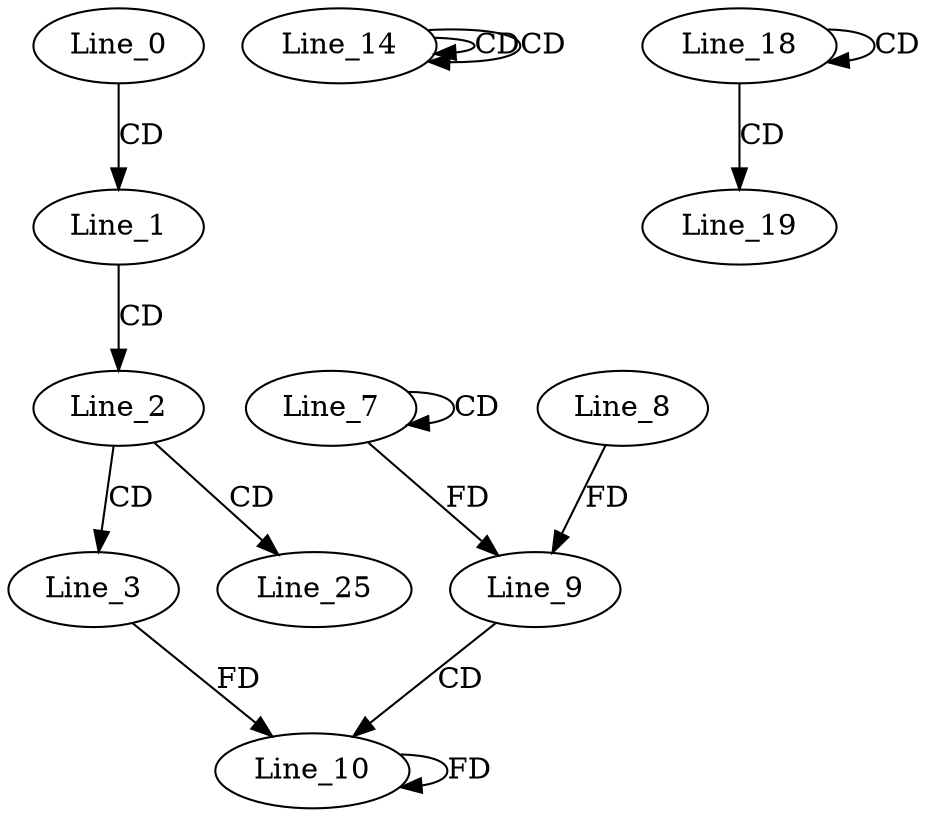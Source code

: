 digraph G {
  Line_0;
  Line_1;
  Line_2;
  Line_3;
  Line_7;
  Line_7;
  Line_9;
  Line_8;
  Line_9;
  Line_10;
  Line_14;
  Line_14;
  Line_14;
  Line_18;
  Line_18;
  Line_18;
  Line_19;
  Line_25;
  Line_0 -> Line_1 [ label="CD" ];
  Line_1 -> Line_2 [ label="CD" ];
  Line_2 -> Line_3 [ label="CD" ];
  Line_7 -> Line_7 [ label="CD" ];
  Line_7 -> Line_9 [ label="FD" ];
  Line_8 -> Line_9 [ label="FD" ];
  Line_9 -> Line_10 [ label="CD" ];
  Line_3 -> Line_10 [ label="FD" ];
  Line_10 -> Line_10 [ label="FD" ];
  Line_14 -> Line_14 [ label="CD" ];
  Line_14 -> Line_14 [ label="CD" ];
  Line_18 -> Line_18 [ label="CD" ];
  Line_18 -> Line_19 [ label="CD" ];
  Line_2 -> Line_25 [ label="CD" ];
}
